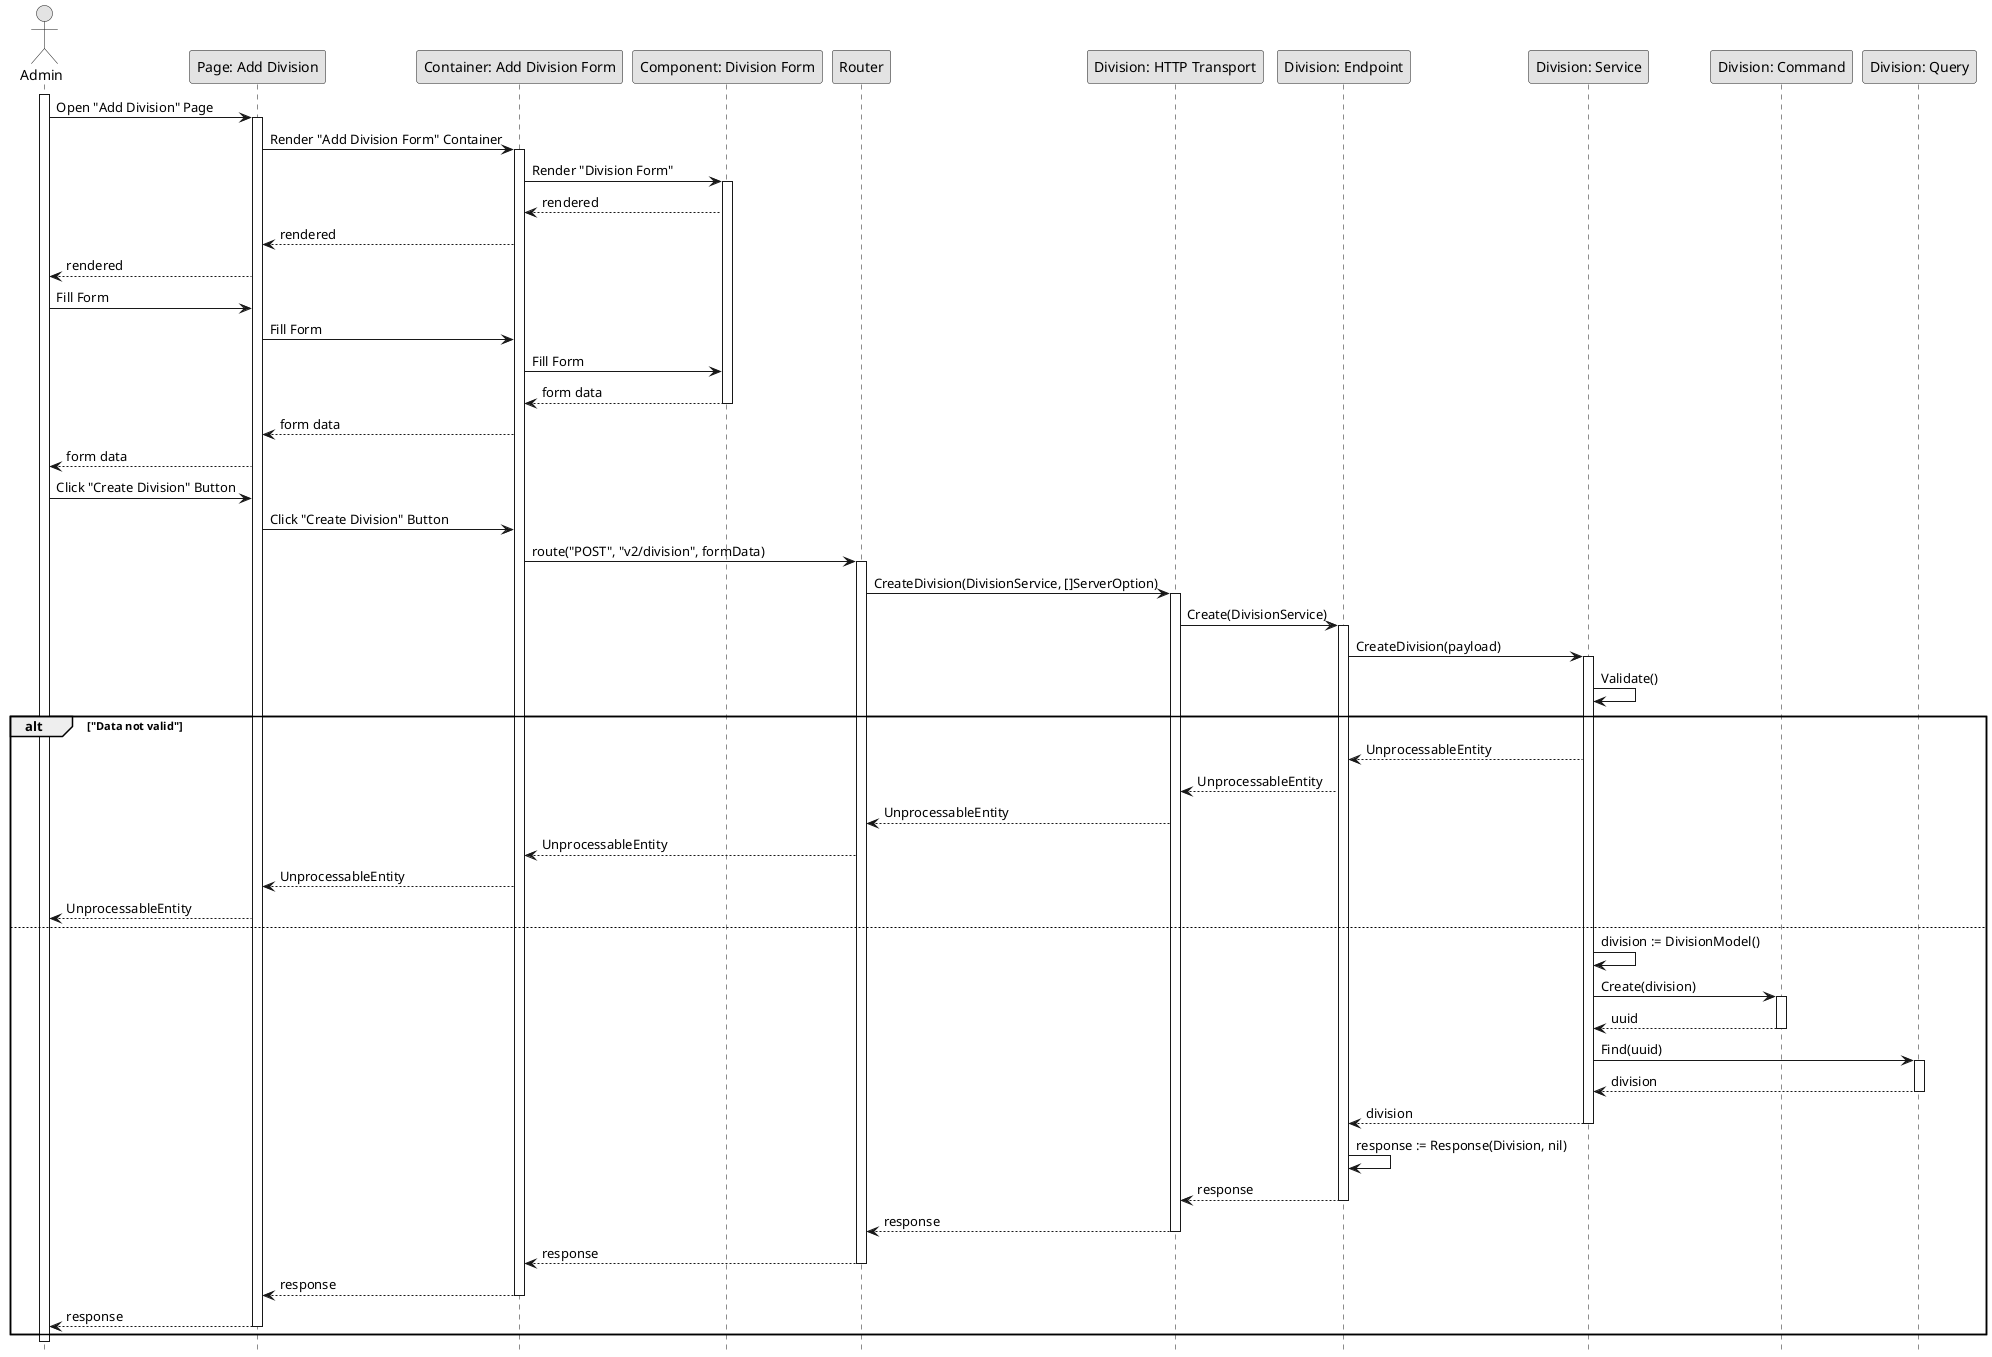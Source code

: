 @startuml CreateDivision

skinparam Monochrome true
skinparam Shadowing false
hide footbox

actor Admin
participant "Page: Add Division" as AddDivisionPage
participant "Container: Add Division Form" as AddDivisionFormContainer
participant "Component: Division Form" as DivisionForm
participant "Router" as Router
participant "Division: HTTP Transport" as DivisionHTTPTransport
participant "Division: Endpoint" as DivisionEndpoint
participant "Division: Service" as DivisionService
participant "Division: Command" as DivisionCommand
participant "Division: Query" as DivisionQuery

activate Admin

Admin->AddDivisionPage: Open "Add Division" Page
activate AddDivisionPage
AddDivisionPage->AddDivisionFormContainer: Render "Add Division Form" Container
activate AddDivisionFormContainer
AddDivisionFormContainer->DivisionForm: Render "Division Form"
activate DivisionForm
DivisionForm-->AddDivisionFormContainer: rendered
AddDivisionFormContainer-->AddDivisionPage: rendered
AddDivisionPage-->Admin: rendered

Admin->AddDivisionPage: Fill Form
AddDivisionPage->AddDivisionFormContainer: Fill Form
AddDivisionFormContainer->DivisionForm: Fill Form
DivisionForm-->AddDivisionFormContainer: form data
deactivate DivisionForm
AddDivisionFormContainer-->AddDivisionPage: form data
AddDivisionPage-->Admin: form data

Admin->AddDivisionPage: Click "Create Division" Button
AddDivisionPage->AddDivisionFormContainer: Click "Create Division" Button
AddDivisionFormContainer->Router: route("POST", "v2/division", formData)
activate Router
Router->DivisionHTTPTransport: CreateDivision(DivisionService, []ServerOption)
activate DivisionHTTPTransport
DivisionHTTPTransport->DivisionEndpoint: Create(DivisionService)
activate DivisionEndpoint
DivisionEndpoint->DivisionService: CreateDivision(payload)
activate DivisionService
DivisionService->DivisionService: Validate()

alt "Data not valid"
    DivisionService-->DivisionEndpoint: UnprocessableEntity
    DivisionEndpoint-->DivisionHTTPTransport: UnprocessableEntity
    DivisionHTTPTransport-->Router: UnprocessableEntity
    Router-->AddDivisionFormContainer: UnprocessableEntity
    AddDivisionFormContainer-->AddDivisionPage: UnprocessableEntity
    AddDivisionPage-->Admin: UnprocessableEntity
else
    DivisionService->DivisionService: division := DivisionModel()
    DivisionService->DivisionCommand: Create(division)
    activate DivisionCommand
    DivisionCommand-->DivisionService: uuid
    deactivate DivisionCommand
    DivisionService->DivisionQuery: Find(uuid)
    activate DivisionQuery
    DivisionQuery-->DivisionService: division
    deactivate DivisionQuery
    DivisionService-->DivisionEndpoint: division
    deactivate DivisionService
    DivisionEndpoint->DivisionEndpoint: response := Response(Division, nil)
    DivisionEndpoint-->DivisionHTTPTransport: response
    deactivate DivisionEndpoint
    DivisionHTTPTransport-->Router: response
    deactivate DivisionHTTPTransport
    Router-->AddDivisionFormContainer: response
    deactivate Router
    AddDivisionFormContainer-->AddDivisionPage: response
    deactivate AddDivisionFormContainer
    AddDivisionPage-->Admin: response
    deactivate AddDivisionPage
end

deactivate Admin

@enduml